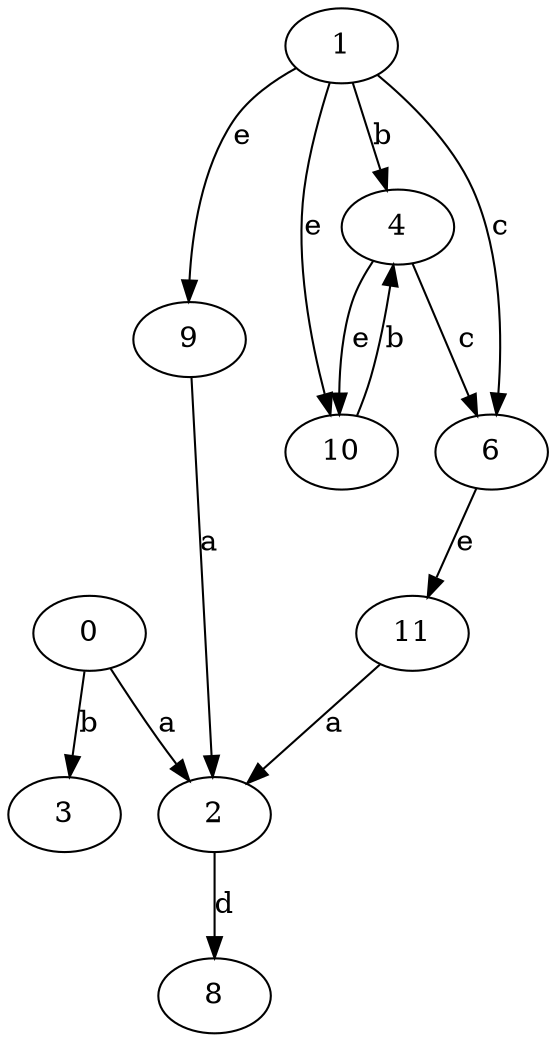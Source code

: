 strict digraph  {
0;
2;
3;
4;
6;
8;
9;
1;
10;
11;
0 -> 2  [label=a];
0 -> 3  [label=b];
2 -> 8  [label=d];
4 -> 6  [label=c];
4 -> 10  [label=e];
6 -> 11  [label=e];
9 -> 2  [label=a];
1 -> 4  [label=b];
1 -> 6  [label=c];
1 -> 9  [label=e];
1 -> 10  [label=e];
10 -> 4  [label=b];
11 -> 2  [label=a];
}

